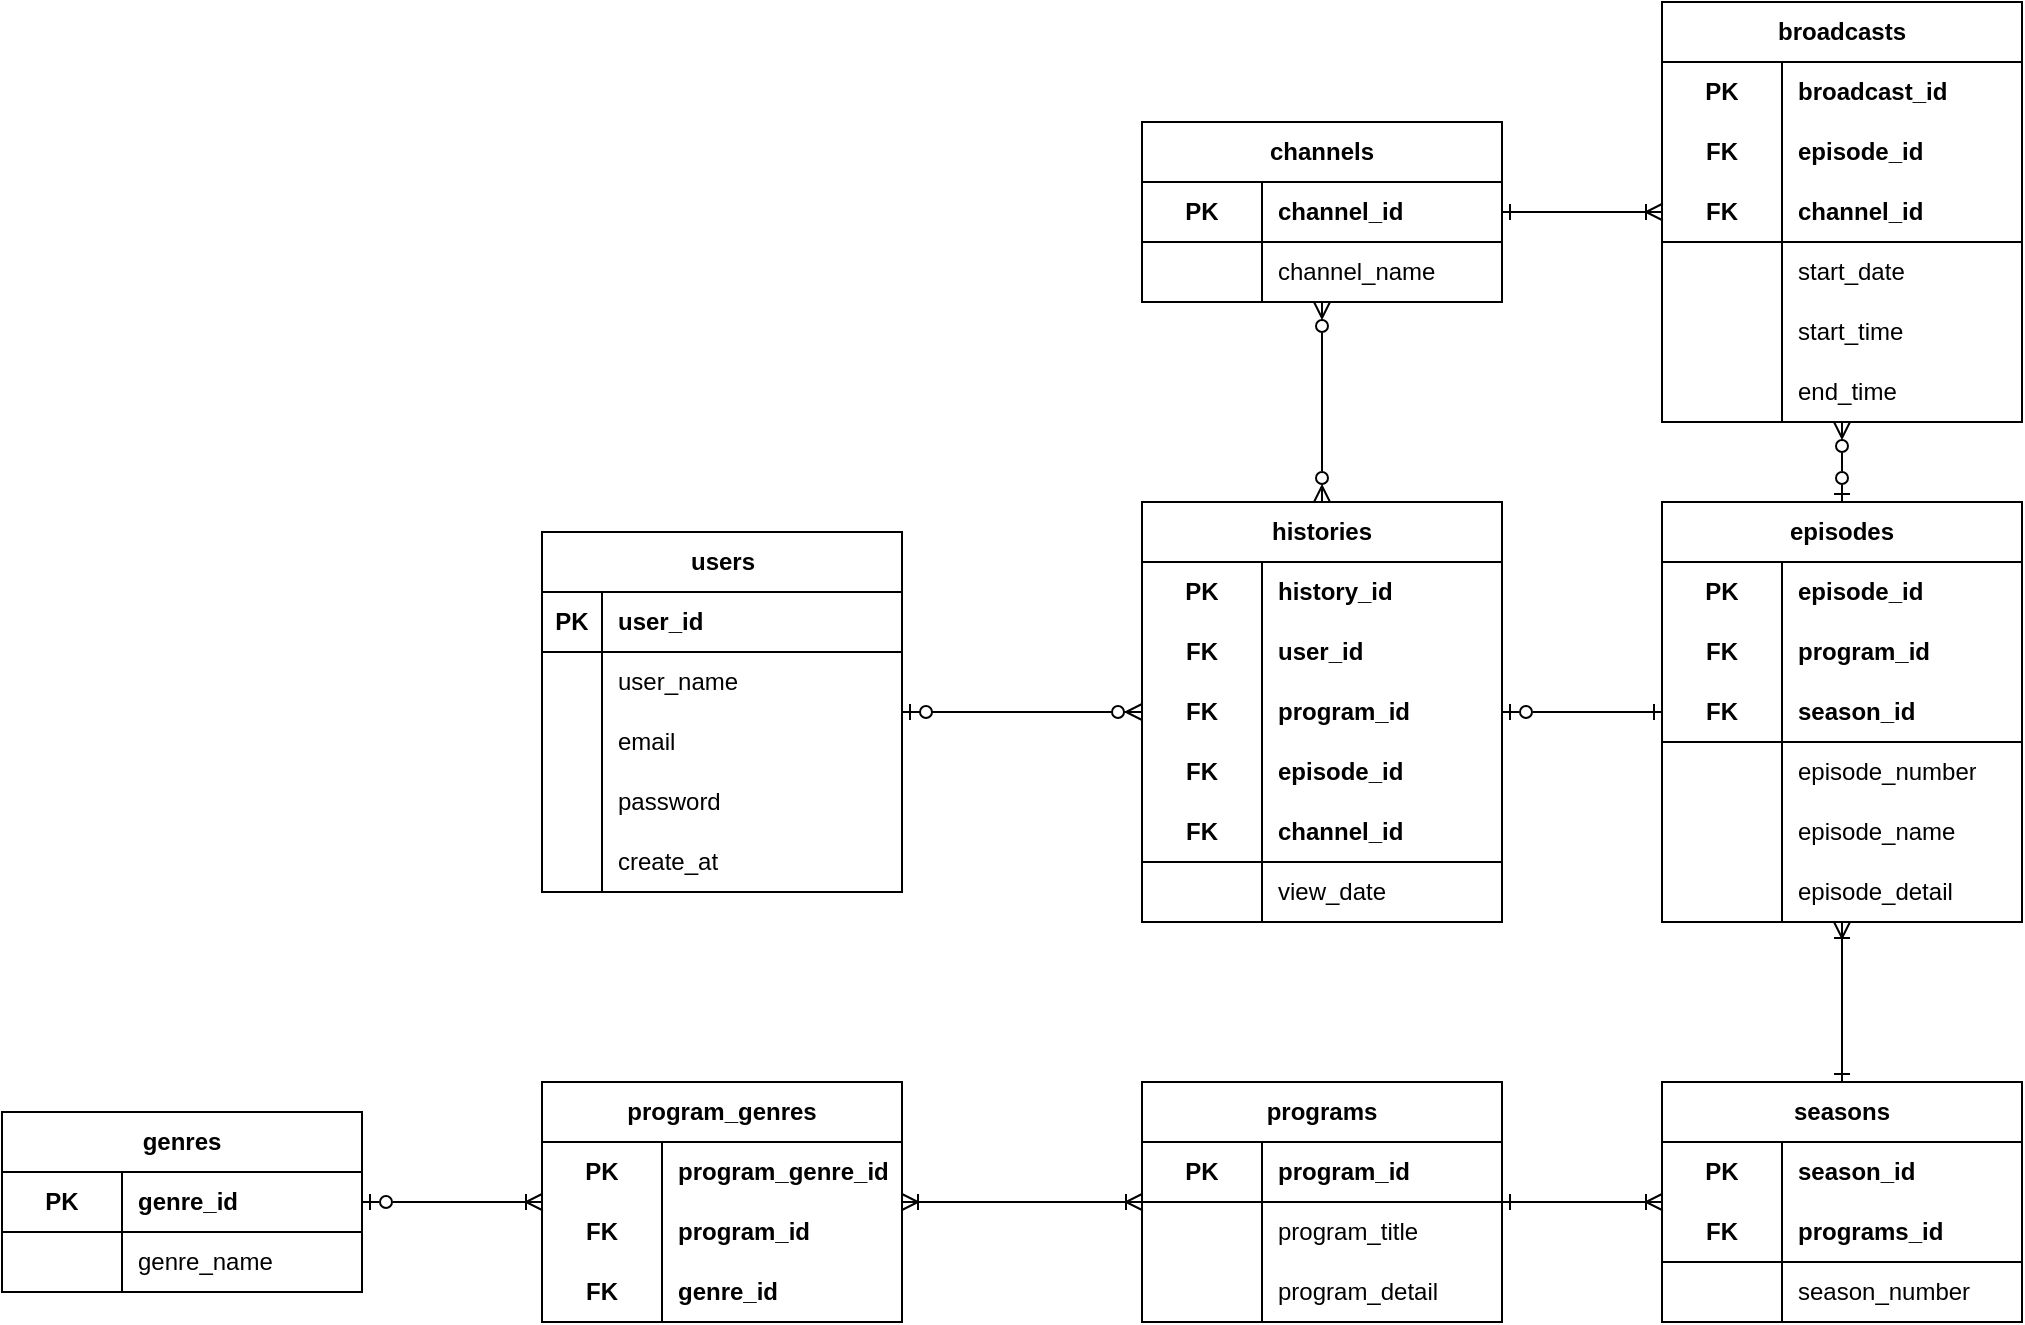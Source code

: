 <mxfile version="21.2.8" type="device">
  <diagram id="R2lEEEUBdFMjLlhIrx00" name="Page-1">
    <mxGraphModel dx="1322" dy="1927" grid="1" gridSize="10" guides="1" tooltips="1" connect="1" arrows="1" fold="1" page="1" pageScale="1" pageWidth="850" pageHeight="1100" math="0" shadow="0" extFonts="Permanent Marker^https://fonts.googleapis.com/css?family=Permanent+Marker">
      <root>
        <mxCell id="0" />
        <mxCell id="1" parent="0" />
        <mxCell id="9T3UMLMtXbVV125Y9F---1" value="users" style="shape=table;startSize=30;container=1;collapsible=1;childLayout=tableLayout;fixedRows=1;rowLines=0;fontStyle=1;align=center;resizeLast=1;html=1;" parent="1" vertex="1">
          <mxGeometry x="120" y="170" width="180" height="180" as="geometry" />
        </mxCell>
        <mxCell id="9T3UMLMtXbVV125Y9F---2" value="" style="shape=tableRow;horizontal=0;startSize=0;swimlaneHead=0;swimlaneBody=0;fillColor=none;collapsible=0;dropTarget=0;points=[[0,0.5],[1,0.5]];portConstraint=eastwest;top=0;left=0;right=0;bottom=1;fontStyle=0" parent="9T3UMLMtXbVV125Y9F---1" vertex="1">
          <mxGeometry y="30" width="180" height="30" as="geometry" />
        </mxCell>
        <mxCell id="9T3UMLMtXbVV125Y9F---3" value="PK" style="shape=partialRectangle;connectable=0;fillColor=none;top=0;left=0;bottom=0;right=0;fontStyle=1;overflow=hidden;whiteSpace=wrap;html=1;" parent="9T3UMLMtXbVV125Y9F---2" vertex="1">
          <mxGeometry width="30" height="30" as="geometry">
            <mxRectangle width="30" height="30" as="alternateBounds" />
          </mxGeometry>
        </mxCell>
        <mxCell id="9T3UMLMtXbVV125Y9F---4" value="user_id" style="shape=partialRectangle;connectable=0;fillColor=none;top=0;left=0;bottom=0;right=0;align=left;spacingLeft=6;fontStyle=1;overflow=hidden;whiteSpace=wrap;html=1;" parent="9T3UMLMtXbVV125Y9F---2" vertex="1">
          <mxGeometry x="30" width="150" height="30" as="geometry">
            <mxRectangle width="150" height="30" as="alternateBounds" />
          </mxGeometry>
        </mxCell>
        <mxCell id="9T3UMLMtXbVV125Y9F---5" value="" style="shape=tableRow;horizontal=0;startSize=0;swimlaneHead=0;swimlaneBody=0;fillColor=none;collapsible=0;dropTarget=0;points=[[0,0.5],[1,0.5]];portConstraint=eastwest;top=0;left=0;right=0;bottom=0;fontStyle=0" parent="9T3UMLMtXbVV125Y9F---1" vertex="1">
          <mxGeometry y="60" width="180" height="30" as="geometry" />
        </mxCell>
        <mxCell id="9T3UMLMtXbVV125Y9F---6" value="" style="shape=partialRectangle;connectable=0;fillColor=none;top=0;left=0;bottom=0;right=0;editable=1;overflow=hidden;whiteSpace=wrap;html=1;fontStyle=0" parent="9T3UMLMtXbVV125Y9F---5" vertex="1">
          <mxGeometry width="30" height="30" as="geometry">
            <mxRectangle width="30" height="30" as="alternateBounds" />
          </mxGeometry>
        </mxCell>
        <mxCell id="9T3UMLMtXbVV125Y9F---7" value="user_name" style="shape=partialRectangle;connectable=0;fillColor=none;top=0;left=0;bottom=0;right=0;align=left;spacingLeft=6;overflow=hidden;whiteSpace=wrap;html=1;fontStyle=0" parent="9T3UMLMtXbVV125Y9F---5" vertex="1">
          <mxGeometry x="30" width="150" height="30" as="geometry">
            <mxRectangle width="150" height="30" as="alternateBounds" />
          </mxGeometry>
        </mxCell>
        <mxCell id="9T3UMLMtXbVV125Y9F---8" value="" style="shape=tableRow;horizontal=0;startSize=0;swimlaneHead=0;swimlaneBody=0;fillColor=none;collapsible=0;dropTarget=0;points=[[0,0.5],[1,0.5]];portConstraint=eastwest;top=0;left=0;right=0;bottom=0;fontStyle=0" parent="9T3UMLMtXbVV125Y9F---1" vertex="1">
          <mxGeometry y="90" width="180" height="30" as="geometry" />
        </mxCell>
        <mxCell id="9T3UMLMtXbVV125Y9F---9" value="" style="shape=partialRectangle;connectable=0;fillColor=none;top=0;left=0;bottom=0;right=0;editable=1;overflow=hidden;whiteSpace=wrap;html=1;fontStyle=0" parent="9T3UMLMtXbVV125Y9F---8" vertex="1">
          <mxGeometry width="30" height="30" as="geometry">
            <mxRectangle width="30" height="30" as="alternateBounds" />
          </mxGeometry>
        </mxCell>
        <mxCell id="9T3UMLMtXbVV125Y9F---10" value="email" style="shape=partialRectangle;connectable=0;fillColor=none;top=0;left=0;bottom=0;right=0;align=left;spacingLeft=6;overflow=hidden;whiteSpace=wrap;html=1;fontStyle=0" parent="9T3UMLMtXbVV125Y9F---8" vertex="1">
          <mxGeometry x="30" width="150" height="30" as="geometry">
            <mxRectangle width="150" height="30" as="alternateBounds" />
          </mxGeometry>
        </mxCell>
        <mxCell id="9T3UMLMtXbVV125Y9F---134" style="shape=tableRow;horizontal=0;startSize=0;swimlaneHead=0;swimlaneBody=0;fillColor=none;collapsible=0;dropTarget=0;points=[[0,0.5],[1,0.5]];portConstraint=eastwest;top=0;left=0;right=0;bottom=0;fontStyle=0" parent="9T3UMLMtXbVV125Y9F---1" vertex="1">
          <mxGeometry y="120" width="180" height="30" as="geometry" />
        </mxCell>
        <mxCell id="9T3UMLMtXbVV125Y9F---135" style="shape=partialRectangle;connectable=0;fillColor=none;top=0;left=0;bottom=0;right=0;editable=1;overflow=hidden;whiteSpace=wrap;html=1;fontStyle=0" parent="9T3UMLMtXbVV125Y9F---134" vertex="1">
          <mxGeometry width="30" height="30" as="geometry">
            <mxRectangle width="30" height="30" as="alternateBounds" />
          </mxGeometry>
        </mxCell>
        <mxCell id="9T3UMLMtXbVV125Y9F---136" value="password" style="shape=partialRectangle;connectable=0;fillColor=none;top=0;left=0;bottom=0;right=0;align=left;spacingLeft=6;overflow=hidden;whiteSpace=wrap;html=1;fontStyle=0" parent="9T3UMLMtXbVV125Y9F---134" vertex="1">
          <mxGeometry x="30" width="150" height="30" as="geometry">
            <mxRectangle width="150" height="30" as="alternateBounds" />
          </mxGeometry>
        </mxCell>
        <mxCell id="9T3UMLMtXbVV125Y9F---11" value="" style="shape=tableRow;horizontal=0;startSize=0;swimlaneHead=0;swimlaneBody=0;fillColor=none;collapsible=0;dropTarget=0;points=[[0,0.5],[1,0.5]];portConstraint=eastwest;top=0;left=0;right=0;bottom=0;fontStyle=0" parent="9T3UMLMtXbVV125Y9F---1" vertex="1">
          <mxGeometry y="150" width="180" height="30" as="geometry" />
        </mxCell>
        <mxCell id="9T3UMLMtXbVV125Y9F---12" value="" style="shape=partialRectangle;connectable=0;fillColor=none;top=0;left=0;bottom=0;right=0;editable=1;overflow=hidden;whiteSpace=wrap;html=1;fontStyle=0" parent="9T3UMLMtXbVV125Y9F---11" vertex="1">
          <mxGeometry width="30" height="30" as="geometry">
            <mxRectangle width="30" height="30" as="alternateBounds" />
          </mxGeometry>
        </mxCell>
        <mxCell id="9T3UMLMtXbVV125Y9F---13" value="create_at" style="shape=partialRectangle;connectable=0;fillColor=none;top=0;left=0;bottom=0;right=0;align=left;spacingLeft=6;overflow=hidden;whiteSpace=wrap;html=1;fontStyle=0" parent="9T3UMLMtXbVV125Y9F---11" vertex="1">
          <mxGeometry x="30" width="150" height="30" as="geometry">
            <mxRectangle width="150" height="30" as="alternateBounds" />
          </mxGeometry>
        </mxCell>
        <mxCell id="9T3UMLMtXbVV125Y9F---27" value="programs" style="shape=table;startSize=30;container=1;collapsible=1;childLayout=tableLayout;fixedRows=1;rowLines=0;fontStyle=1;align=center;resizeLast=1;html=1;whiteSpace=wrap;" parent="1" vertex="1">
          <mxGeometry x="420" y="445" width="180" height="120" as="geometry" />
        </mxCell>
        <mxCell id="9T3UMLMtXbVV125Y9F---146" style="shape=tableRow;horizontal=0;startSize=0;swimlaneHead=0;swimlaneBody=0;fillColor=none;collapsible=0;dropTarget=0;points=[[0,0.5],[1,0.5]];portConstraint=eastwest;top=0;left=0;right=0;bottom=1;html=1;fontStyle=0" parent="9T3UMLMtXbVV125Y9F---27" vertex="1">
          <mxGeometry y="30" width="180" height="30" as="geometry" />
        </mxCell>
        <mxCell id="9T3UMLMtXbVV125Y9F---147" value="PK" style="shape=partialRectangle;connectable=0;fillColor=none;top=0;left=0;bottom=0;right=0;fontStyle=1;overflow=hidden;html=1;whiteSpace=wrap;" parent="9T3UMLMtXbVV125Y9F---146" vertex="1">
          <mxGeometry width="60" height="30" as="geometry">
            <mxRectangle width="60" height="30" as="alternateBounds" />
          </mxGeometry>
        </mxCell>
        <mxCell id="9T3UMLMtXbVV125Y9F---148" value="program_id" style="shape=partialRectangle;connectable=0;fillColor=none;top=0;left=0;bottom=0;right=0;align=left;spacingLeft=6;fontStyle=1;overflow=hidden;html=1;whiteSpace=wrap;strokeColor=inherit;" parent="9T3UMLMtXbVV125Y9F---146" vertex="1">
          <mxGeometry x="60" width="120" height="30" as="geometry">
            <mxRectangle width="120" height="30" as="alternateBounds" />
          </mxGeometry>
        </mxCell>
        <mxCell id="9T3UMLMtXbVV125Y9F---34" value="" style="shape=tableRow;horizontal=0;startSize=0;swimlaneHead=0;swimlaneBody=0;fillColor=none;collapsible=0;dropTarget=0;points=[[0,0.5],[1,0.5]];portConstraint=eastwest;top=0;left=0;right=0;bottom=0;html=1;fontStyle=0" parent="9T3UMLMtXbVV125Y9F---27" vertex="1">
          <mxGeometry y="60" width="180" height="30" as="geometry" />
        </mxCell>
        <mxCell id="9T3UMLMtXbVV125Y9F---35" value="" style="shape=partialRectangle;connectable=0;fillColor=none;top=0;left=0;bottom=0;right=0;editable=1;overflow=hidden;html=1;whiteSpace=wrap;fontStyle=0" parent="9T3UMLMtXbVV125Y9F---34" vertex="1">
          <mxGeometry width="60" height="30" as="geometry">
            <mxRectangle width="60" height="30" as="alternateBounds" />
          </mxGeometry>
        </mxCell>
        <mxCell id="9T3UMLMtXbVV125Y9F---36" value="program_title" style="shape=partialRectangle;connectable=0;fillColor=none;top=0;left=0;bottom=0;right=0;align=left;spacingLeft=6;overflow=hidden;html=1;whiteSpace=wrap;fontStyle=0" parent="9T3UMLMtXbVV125Y9F---34" vertex="1">
          <mxGeometry x="60" width="120" height="30" as="geometry">
            <mxRectangle width="120" height="30" as="alternateBounds" />
          </mxGeometry>
        </mxCell>
        <mxCell id="9T3UMLMtXbVV125Y9F---37" value="" style="shape=tableRow;horizontal=0;startSize=0;swimlaneHead=0;swimlaneBody=0;fillColor=none;collapsible=0;dropTarget=0;points=[[0,0.5],[1,0.5]];portConstraint=eastwest;top=0;left=0;right=0;bottom=0;html=1;fontStyle=0" parent="9T3UMLMtXbVV125Y9F---27" vertex="1">
          <mxGeometry y="90" width="180" height="30" as="geometry" />
        </mxCell>
        <mxCell id="9T3UMLMtXbVV125Y9F---38" value="" style="shape=partialRectangle;connectable=0;fillColor=none;top=0;left=0;bottom=0;right=0;editable=1;overflow=hidden;html=1;whiteSpace=wrap;fontStyle=0" parent="9T3UMLMtXbVV125Y9F---37" vertex="1">
          <mxGeometry width="60" height="30" as="geometry">
            <mxRectangle width="60" height="30" as="alternateBounds" />
          </mxGeometry>
        </mxCell>
        <mxCell id="9T3UMLMtXbVV125Y9F---39" value="program_detail" style="shape=partialRectangle;connectable=0;fillColor=none;top=0;left=0;bottom=0;right=0;align=left;spacingLeft=6;overflow=hidden;html=1;whiteSpace=wrap;fontStyle=0" parent="9T3UMLMtXbVV125Y9F---37" vertex="1">
          <mxGeometry x="60" width="120" height="30" as="geometry">
            <mxRectangle width="120" height="30" as="alternateBounds" />
          </mxGeometry>
        </mxCell>
        <mxCell id="9T3UMLMtXbVV125Y9F---40" value="episodes" style="shape=table;startSize=30;container=1;collapsible=1;childLayout=tableLayout;fixedRows=1;rowLines=0;fontStyle=1;align=center;resizeLast=1;html=1;whiteSpace=wrap;" parent="1" vertex="1">
          <mxGeometry x="680" y="155" width="180" height="210" as="geometry" />
        </mxCell>
        <mxCell id="9T3UMLMtXbVV125Y9F---41" value="" style="shape=tableRow;horizontal=0;startSize=0;swimlaneHead=0;swimlaneBody=0;fillColor=none;collapsible=0;dropTarget=0;points=[[0,0.5],[1,0.5]];portConstraint=eastwest;top=0;left=0;right=0;bottom=0;html=1;fontStyle=0" parent="9T3UMLMtXbVV125Y9F---40" vertex="1">
          <mxGeometry y="30" width="180" height="30" as="geometry" />
        </mxCell>
        <mxCell id="9T3UMLMtXbVV125Y9F---42" value="PK" style="shape=partialRectangle;connectable=0;fillColor=none;top=0;left=0;bottom=0;right=0;fontStyle=1;overflow=hidden;html=1;whiteSpace=wrap;" parent="9T3UMLMtXbVV125Y9F---41" vertex="1">
          <mxGeometry width="60" height="30" as="geometry">
            <mxRectangle width="60" height="30" as="alternateBounds" />
          </mxGeometry>
        </mxCell>
        <mxCell id="9T3UMLMtXbVV125Y9F---43" value="episode_id" style="shape=partialRectangle;connectable=0;fillColor=none;top=0;left=0;bottom=0;right=0;align=left;spacingLeft=6;fontStyle=1;overflow=hidden;html=1;whiteSpace=wrap;" parent="9T3UMLMtXbVV125Y9F---41" vertex="1">
          <mxGeometry x="60" width="120" height="30" as="geometry">
            <mxRectangle width="120" height="30" as="alternateBounds" />
          </mxGeometry>
        </mxCell>
        <mxCell id="9T3UMLMtXbVV125Y9F---158" style="shape=tableRow;horizontal=0;startSize=0;swimlaneHead=0;swimlaneBody=0;fillColor=none;collapsible=0;dropTarget=0;points=[[0,0.5],[1,0.5]];portConstraint=eastwest;top=0;left=0;right=0;bottom=0;html=1;fontStyle=0" parent="9T3UMLMtXbVV125Y9F---40" vertex="1">
          <mxGeometry y="60" width="180" height="30" as="geometry" />
        </mxCell>
        <mxCell id="9T3UMLMtXbVV125Y9F---159" value="FK" style="shape=partialRectangle;connectable=0;fillColor=none;top=0;left=0;bottom=0;right=0;fontStyle=1;overflow=hidden;html=1;whiteSpace=wrap;" parent="9T3UMLMtXbVV125Y9F---158" vertex="1">
          <mxGeometry width="60" height="30" as="geometry">
            <mxRectangle width="60" height="30" as="alternateBounds" />
          </mxGeometry>
        </mxCell>
        <mxCell id="9T3UMLMtXbVV125Y9F---160" value="program_id" style="shape=partialRectangle;connectable=0;fillColor=none;top=0;left=0;bottom=0;right=0;align=left;spacingLeft=6;fontStyle=1;overflow=hidden;html=1;whiteSpace=wrap;" parent="9T3UMLMtXbVV125Y9F---158" vertex="1">
          <mxGeometry x="60" width="120" height="30" as="geometry">
            <mxRectangle width="120" height="30" as="alternateBounds" />
          </mxGeometry>
        </mxCell>
        <mxCell id="9T3UMLMtXbVV125Y9F---44" value="" style="shape=tableRow;horizontal=0;startSize=0;swimlaneHead=0;swimlaneBody=0;fillColor=none;collapsible=0;dropTarget=0;points=[[0,0.5],[1,0.5]];portConstraint=eastwest;top=0;left=0;right=0;bottom=1;html=1;fontStyle=0" parent="9T3UMLMtXbVV125Y9F---40" vertex="1">
          <mxGeometry y="90" width="180" height="30" as="geometry" />
        </mxCell>
        <mxCell id="9T3UMLMtXbVV125Y9F---45" value="FK" style="shape=partialRectangle;connectable=0;fillColor=none;top=0;left=0;bottom=0;right=0;fontStyle=1;overflow=hidden;html=1;whiteSpace=wrap;" parent="9T3UMLMtXbVV125Y9F---44" vertex="1">
          <mxGeometry width="60" height="30" as="geometry">
            <mxRectangle width="60" height="30" as="alternateBounds" />
          </mxGeometry>
        </mxCell>
        <mxCell id="9T3UMLMtXbVV125Y9F---46" value="season_id" style="shape=partialRectangle;connectable=0;fillColor=none;top=0;left=0;bottom=0;right=0;align=left;spacingLeft=6;fontStyle=1;overflow=hidden;html=1;whiteSpace=wrap;" parent="9T3UMLMtXbVV125Y9F---44" vertex="1">
          <mxGeometry x="60" width="120" height="30" as="geometry">
            <mxRectangle width="120" height="30" as="alternateBounds" />
          </mxGeometry>
        </mxCell>
        <mxCell id="bFBNW5icP0CoOcDSwWRi-18" style="shape=tableRow;horizontal=0;startSize=0;swimlaneHead=0;swimlaneBody=0;fillColor=none;collapsible=0;dropTarget=0;points=[[0,0.5],[1,0.5]];portConstraint=eastwest;top=0;left=0;right=0;bottom=0;html=1;fontStyle=0" parent="9T3UMLMtXbVV125Y9F---40" vertex="1">
          <mxGeometry y="120" width="180" height="30" as="geometry" />
        </mxCell>
        <mxCell id="bFBNW5icP0CoOcDSwWRi-19" style="shape=partialRectangle;connectable=0;fillColor=none;top=0;left=0;bottom=0;right=0;editable=1;overflow=hidden;html=1;whiteSpace=wrap;fontStyle=0" parent="bFBNW5icP0CoOcDSwWRi-18" vertex="1">
          <mxGeometry width="60" height="30" as="geometry">
            <mxRectangle width="60" height="30" as="alternateBounds" />
          </mxGeometry>
        </mxCell>
        <mxCell id="bFBNW5icP0CoOcDSwWRi-20" value="episode_number" style="shape=partialRectangle;connectable=0;fillColor=none;top=0;left=0;bottom=0;right=0;align=left;spacingLeft=6;overflow=hidden;html=1;whiteSpace=wrap;fontStyle=0" parent="bFBNW5icP0CoOcDSwWRi-18" vertex="1">
          <mxGeometry x="60" width="120" height="30" as="geometry">
            <mxRectangle width="120" height="30" as="alternateBounds" />
          </mxGeometry>
        </mxCell>
        <mxCell id="9T3UMLMtXbVV125Y9F---47" value="" style="shape=tableRow;horizontal=0;startSize=0;swimlaneHead=0;swimlaneBody=0;fillColor=none;collapsible=0;dropTarget=0;points=[[0,0.5],[1,0.5]];portConstraint=eastwest;top=0;left=0;right=0;bottom=0;html=1;fontStyle=0" parent="9T3UMLMtXbVV125Y9F---40" vertex="1">
          <mxGeometry y="150" width="180" height="30" as="geometry" />
        </mxCell>
        <mxCell id="9T3UMLMtXbVV125Y9F---48" value="" style="shape=partialRectangle;connectable=0;fillColor=none;top=0;left=0;bottom=0;right=0;editable=1;overflow=hidden;html=1;whiteSpace=wrap;fontStyle=0" parent="9T3UMLMtXbVV125Y9F---47" vertex="1">
          <mxGeometry width="60" height="30" as="geometry">
            <mxRectangle width="60" height="30" as="alternateBounds" />
          </mxGeometry>
        </mxCell>
        <mxCell id="9T3UMLMtXbVV125Y9F---49" value="episode_name" style="shape=partialRectangle;connectable=0;fillColor=none;top=0;left=0;bottom=0;right=0;align=left;spacingLeft=6;overflow=hidden;html=1;whiteSpace=wrap;fontStyle=0" parent="9T3UMLMtXbVV125Y9F---47" vertex="1">
          <mxGeometry x="60" width="120" height="30" as="geometry">
            <mxRectangle width="120" height="30" as="alternateBounds" />
          </mxGeometry>
        </mxCell>
        <mxCell id="9T3UMLMtXbVV125Y9F---50" value="" style="shape=tableRow;horizontal=0;startSize=0;swimlaneHead=0;swimlaneBody=0;fillColor=none;collapsible=0;dropTarget=0;points=[[0,0.5],[1,0.5]];portConstraint=eastwest;top=0;left=0;right=0;bottom=0;html=1;fontStyle=0" parent="9T3UMLMtXbVV125Y9F---40" vertex="1">
          <mxGeometry y="180" width="180" height="30" as="geometry" />
        </mxCell>
        <mxCell id="9T3UMLMtXbVV125Y9F---51" value="" style="shape=partialRectangle;connectable=0;fillColor=none;top=0;left=0;bottom=0;right=0;editable=1;overflow=hidden;html=1;whiteSpace=wrap;fontStyle=0" parent="9T3UMLMtXbVV125Y9F---50" vertex="1">
          <mxGeometry width="60" height="30" as="geometry">
            <mxRectangle width="60" height="30" as="alternateBounds" />
          </mxGeometry>
        </mxCell>
        <mxCell id="9T3UMLMtXbVV125Y9F---52" value="episode_detail" style="shape=partialRectangle;connectable=0;fillColor=none;top=0;left=0;bottom=0;right=0;align=left;spacingLeft=6;overflow=hidden;html=1;whiteSpace=wrap;fontStyle=0" parent="9T3UMLMtXbVV125Y9F---50" vertex="1">
          <mxGeometry x="60" width="120" height="30" as="geometry">
            <mxRectangle width="120" height="30" as="alternateBounds" />
          </mxGeometry>
        </mxCell>
        <mxCell id="9T3UMLMtXbVV125Y9F---66" value="channels" style="shape=table;startSize=30;container=1;collapsible=1;childLayout=tableLayout;fixedRows=1;rowLines=0;fontStyle=1;align=center;resizeLast=1;html=1;whiteSpace=wrap;" parent="1" vertex="1">
          <mxGeometry x="420" y="-35" width="180" height="90" as="geometry" />
        </mxCell>
        <mxCell id="9T3UMLMtXbVV125Y9F---70" value="" style="shape=tableRow;horizontal=0;startSize=0;swimlaneHead=0;swimlaneBody=0;fillColor=none;collapsible=0;dropTarget=0;points=[[0,0.5],[1,0.5]];portConstraint=eastwest;top=0;left=0;right=0;bottom=1;html=1;fontStyle=0" parent="9T3UMLMtXbVV125Y9F---66" vertex="1">
          <mxGeometry y="30" width="180" height="30" as="geometry" />
        </mxCell>
        <mxCell id="9T3UMLMtXbVV125Y9F---71" value="PK" style="shape=partialRectangle;connectable=0;fillColor=none;top=0;left=0;bottom=0;right=0;fontStyle=1;overflow=hidden;html=1;whiteSpace=wrap;" parent="9T3UMLMtXbVV125Y9F---70" vertex="1">
          <mxGeometry width="60" height="30" as="geometry">
            <mxRectangle width="60" height="30" as="alternateBounds" />
          </mxGeometry>
        </mxCell>
        <mxCell id="9T3UMLMtXbVV125Y9F---72" value="channel_id" style="shape=partialRectangle;connectable=0;fillColor=none;top=0;left=0;bottom=0;right=0;align=left;spacingLeft=6;fontStyle=1;overflow=hidden;html=1;whiteSpace=wrap;" parent="9T3UMLMtXbVV125Y9F---70" vertex="1">
          <mxGeometry x="60" width="120" height="30" as="geometry">
            <mxRectangle width="120" height="30" as="alternateBounds" />
          </mxGeometry>
        </mxCell>
        <mxCell id="9T3UMLMtXbVV125Y9F---73" value="" style="shape=tableRow;horizontal=0;startSize=0;swimlaneHead=0;swimlaneBody=0;fillColor=none;collapsible=0;dropTarget=0;points=[[0,0.5],[1,0.5]];portConstraint=eastwest;top=0;left=0;right=0;bottom=0;html=1;fontStyle=0" parent="9T3UMLMtXbVV125Y9F---66" vertex="1">
          <mxGeometry y="60" width="180" height="30" as="geometry" />
        </mxCell>
        <mxCell id="9T3UMLMtXbVV125Y9F---74" value="" style="shape=partialRectangle;connectable=0;fillColor=none;top=0;left=0;bottom=0;right=0;editable=1;overflow=hidden;html=1;whiteSpace=wrap;fontStyle=0" parent="9T3UMLMtXbVV125Y9F---73" vertex="1">
          <mxGeometry width="60" height="30" as="geometry">
            <mxRectangle width="60" height="30" as="alternateBounds" />
          </mxGeometry>
        </mxCell>
        <mxCell id="9T3UMLMtXbVV125Y9F---75" value="channel_name" style="shape=partialRectangle;connectable=0;fillColor=none;top=0;left=0;bottom=0;right=0;align=left;spacingLeft=6;overflow=hidden;html=1;whiteSpace=wrap;fontStyle=0" parent="9T3UMLMtXbVV125Y9F---73" vertex="1">
          <mxGeometry x="60" width="120" height="30" as="geometry">
            <mxRectangle width="120" height="30" as="alternateBounds" />
          </mxGeometry>
        </mxCell>
        <mxCell id="9T3UMLMtXbVV125Y9F---79" value="histories" style="shape=table;startSize=30;container=1;collapsible=1;childLayout=tableLayout;fixedRows=1;rowLines=0;fontStyle=1;align=center;resizeLast=1;html=1;whiteSpace=wrap;" parent="1" vertex="1">
          <mxGeometry x="420" y="155" width="180" height="210" as="geometry" />
        </mxCell>
        <mxCell id="9T3UMLMtXbVV125Y9F---80" value="" style="shape=tableRow;horizontal=0;startSize=0;swimlaneHead=0;swimlaneBody=0;fillColor=none;collapsible=0;dropTarget=0;points=[[0,0.5],[1,0.5]];portConstraint=eastwest;top=0;left=0;right=0;bottom=0;html=1;fontStyle=0" parent="9T3UMLMtXbVV125Y9F---79" vertex="1">
          <mxGeometry y="30" width="180" height="30" as="geometry" />
        </mxCell>
        <mxCell id="9T3UMLMtXbVV125Y9F---81" value="PK" style="shape=partialRectangle;connectable=0;fillColor=none;top=0;left=0;bottom=0;right=0;fontStyle=1;overflow=hidden;html=1;whiteSpace=wrap;" parent="9T3UMLMtXbVV125Y9F---80" vertex="1">
          <mxGeometry width="60" height="30" as="geometry">
            <mxRectangle width="60" height="30" as="alternateBounds" />
          </mxGeometry>
        </mxCell>
        <mxCell id="9T3UMLMtXbVV125Y9F---82" value="history_id" style="shape=partialRectangle;connectable=0;fillColor=none;top=0;left=0;bottom=0;right=0;align=left;spacingLeft=6;fontStyle=1;overflow=hidden;html=1;whiteSpace=wrap;" parent="9T3UMLMtXbVV125Y9F---80" vertex="1">
          <mxGeometry x="60" width="120" height="30" as="geometry">
            <mxRectangle width="120" height="30" as="alternateBounds" />
          </mxGeometry>
        </mxCell>
        <mxCell id="9T3UMLMtXbVV125Y9F---167" style="shape=tableRow;horizontal=0;startSize=0;swimlaneHead=0;swimlaneBody=0;fillColor=none;collapsible=0;dropTarget=0;points=[[0,0.5],[1,0.5]];portConstraint=eastwest;top=0;left=0;right=0;bottom=0;html=1;fontStyle=0" parent="9T3UMLMtXbVV125Y9F---79" vertex="1">
          <mxGeometry y="60" width="180" height="30" as="geometry" />
        </mxCell>
        <mxCell id="9T3UMLMtXbVV125Y9F---168" value="FK" style="shape=partialRectangle;connectable=0;fillColor=none;top=0;left=0;bottom=0;right=0;fontStyle=1;overflow=hidden;html=1;whiteSpace=wrap;" parent="9T3UMLMtXbVV125Y9F---167" vertex="1">
          <mxGeometry width="60" height="30" as="geometry">
            <mxRectangle width="60" height="30" as="alternateBounds" />
          </mxGeometry>
        </mxCell>
        <mxCell id="9T3UMLMtXbVV125Y9F---169" value="user_id" style="shape=partialRectangle;connectable=0;fillColor=none;top=0;left=0;bottom=0;right=0;align=left;spacingLeft=6;fontStyle=1;overflow=hidden;html=1;whiteSpace=wrap;" parent="9T3UMLMtXbVV125Y9F---167" vertex="1">
          <mxGeometry x="60" width="120" height="30" as="geometry">
            <mxRectangle width="120" height="30" as="alternateBounds" />
          </mxGeometry>
        </mxCell>
        <mxCell id="9T3UMLMtXbVV125Y9F---164" style="shape=tableRow;horizontal=0;startSize=0;swimlaneHead=0;swimlaneBody=0;fillColor=none;collapsible=0;dropTarget=0;points=[[0,0.5],[1,0.5]];portConstraint=eastwest;top=0;left=0;right=0;bottom=0;html=1;fontStyle=0" parent="9T3UMLMtXbVV125Y9F---79" vertex="1">
          <mxGeometry y="90" width="180" height="30" as="geometry" />
        </mxCell>
        <mxCell id="9T3UMLMtXbVV125Y9F---165" value="FK" style="shape=partialRectangle;connectable=0;fillColor=none;top=0;left=0;bottom=0;right=0;fontStyle=1;overflow=hidden;html=1;whiteSpace=wrap;" parent="9T3UMLMtXbVV125Y9F---164" vertex="1">
          <mxGeometry width="60" height="30" as="geometry">
            <mxRectangle width="60" height="30" as="alternateBounds" />
          </mxGeometry>
        </mxCell>
        <mxCell id="9T3UMLMtXbVV125Y9F---166" value="program_id" style="shape=partialRectangle;connectable=0;fillColor=none;top=0;left=0;bottom=0;right=0;align=left;spacingLeft=6;fontStyle=1;overflow=hidden;html=1;whiteSpace=wrap;" parent="9T3UMLMtXbVV125Y9F---164" vertex="1">
          <mxGeometry x="60" width="120" height="30" as="geometry">
            <mxRectangle width="120" height="30" as="alternateBounds" />
          </mxGeometry>
        </mxCell>
        <mxCell id="bFBNW5icP0CoOcDSwWRi-15" style="shape=tableRow;horizontal=0;startSize=0;swimlaneHead=0;swimlaneBody=0;fillColor=none;collapsible=0;dropTarget=0;points=[[0,0.5],[1,0.5]];portConstraint=eastwest;top=0;left=0;right=0;bottom=0;html=1;fontStyle=0" parent="9T3UMLMtXbVV125Y9F---79" vertex="1">
          <mxGeometry y="120" width="180" height="30" as="geometry" />
        </mxCell>
        <mxCell id="bFBNW5icP0CoOcDSwWRi-16" value="FK" style="shape=partialRectangle;connectable=0;fillColor=none;top=0;left=0;bottom=0;right=0;fontStyle=1;overflow=hidden;html=1;whiteSpace=wrap;" parent="bFBNW5icP0CoOcDSwWRi-15" vertex="1">
          <mxGeometry width="60" height="30" as="geometry">
            <mxRectangle width="60" height="30" as="alternateBounds" />
          </mxGeometry>
        </mxCell>
        <mxCell id="bFBNW5icP0CoOcDSwWRi-17" value="episode_id" style="shape=partialRectangle;connectable=0;fillColor=none;top=0;left=0;bottom=0;right=0;align=left;spacingLeft=6;fontStyle=1;overflow=hidden;html=1;whiteSpace=wrap;" parent="bFBNW5icP0CoOcDSwWRi-15" vertex="1">
          <mxGeometry x="60" width="120" height="30" as="geometry">
            <mxRectangle width="120" height="30" as="alternateBounds" />
          </mxGeometry>
        </mxCell>
        <mxCell id="9T3UMLMtXbVV125Y9F---83" value="" style="shape=tableRow;horizontal=0;startSize=0;swimlaneHead=0;swimlaneBody=0;fillColor=none;collapsible=0;dropTarget=0;points=[[0,0.5],[1,0.5]];portConstraint=eastwest;top=0;left=0;right=0;bottom=1;html=1;fontStyle=0" parent="9T3UMLMtXbVV125Y9F---79" vertex="1">
          <mxGeometry y="150" width="180" height="30" as="geometry" />
        </mxCell>
        <mxCell id="9T3UMLMtXbVV125Y9F---84" value="FK" style="shape=partialRectangle;connectable=0;fillColor=none;top=0;left=0;bottom=0;right=0;fontStyle=1;overflow=hidden;html=1;whiteSpace=wrap;" parent="9T3UMLMtXbVV125Y9F---83" vertex="1">
          <mxGeometry width="60" height="30" as="geometry">
            <mxRectangle width="60" height="30" as="alternateBounds" />
          </mxGeometry>
        </mxCell>
        <mxCell id="9T3UMLMtXbVV125Y9F---85" value="channel_id" style="shape=partialRectangle;connectable=0;fillColor=none;top=0;left=0;bottom=0;right=0;align=left;spacingLeft=6;fontStyle=1;overflow=hidden;html=1;whiteSpace=wrap;" parent="9T3UMLMtXbVV125Y9F---83" vertex="1">
          <mxGeometry x="60" width="120" height="30" as="geometry">
            <mxRectangle width="120" height="30" as="alternateBounds" />
          </mxGeometry>
        </mxCell>
        <mxCell id="9T3UMLMtXbVV125Y9F---86" value="" style="shape=tableRow;horizontal=0;startSize=0;swimlaneHead=0;swimlaneBody=0;fillColor=none;collapsible=0;dropTarget=0;points=[[0,0.5],[1,0.5]];portConstraint=eastwest;top=0;left=0;right=0;bottom=0;html=1;fontStyle=0" parent="9T3UMLMtXbVV125Y9F---79" vertex="1">
          <mxGeometry y="180" width="180" height="30" as="geometry" />
        </mxCell>
        <mxCell id="9T3UMLMtXbVV125Y9F---87" value="" style="shape=partialRectangle;connectable=0;fillColor=none;top=0;left=0;bottom=0;right=0;editable=1;overflow=hidden;html=1;whiteSpace=wrap;fontStyle=0" parent="9T3UMLMtXbVV125Y9F---86" vertex="1">
          <mxGeometry width="60" height="30" as="geometry">
            <mxRectangle width="60" height="30" as="alternateBounds" />
          </mxGeometry>
        </mxCell>
        <mxCell id="9T3UMLMtXbVV125Y9F---88" value="view_date" style="shape=partialRectangle;connectable=0;fillColor=none;top=0;left=0;bottom=0;right=0;align=left;spacingLeft=6;overflow=hidden;html=1;whiteSpace=wrap;fontStyle=0" parent="9T3UMLMtXbVV125Y9F---86" vertex="1">
          <mxGeometry x="60" width="120" height="30" as="geometry">
            <mxRectangle width="120" height="30" as="alternateBounds" />
          </mxGeometry>
        </mxCell>
        <mxCell id="9T3UMLMtXbVV125Y9F---105" value="broadcasts" style="shape=table;startSize=30;container=1;collapsible=1;childLayout=tableLayout;fixedRows=1;rowLines=0;fontStyle=1;align=center;resizeLast=1;html=1;whiteSpace=wrap;" parent="1" vertex="1">
          <mxGeometry x="680" y="-95" width="180" height="210" as="geometry" />
        </mxCell>
        <mxCell id="9T3UMLMtXbVV125Y9F---106" value="" style="shape=tableRow;horizontal=0;startSize=0;swimlaneHead=0;swimlaneBody=0;fillColor=none;collapsible=0;dropTarget=0;points=[[0,0.5],[1,0.5]];portConstraint=eastwest;top=0;left=0;right=0;bottom=0;html=1;fontStyle=0" parent="9T3UMLMtXbVV125Y9F---105" vertex="1">
          <mxGeometry y="30" width="180" height="30" as="geometry" />
        </mxCell>
        <mxCell id="9T3UMLMtXbVV125Y9F---107" value="PK" style="shape=partialRectangle;connectable=0;fillColor=none;top=0;left=0;bottom=0;right=0;fontStyle=1;overflow=hidden;html=1;whiteSpace=wrap;" parent="9T3UMLMtXbVV125Y9F---106" vertex="1">
          <mxGeometry width="60" height="30" as="geometry">
            <mxRectangle width="60" height="30" as="alternateBounds" />
          </mxGeometry>
        </mxCell>
        <mxCell id="9T3UMLMtXbVV125Y9F---108" value="broadcast_id" style="shape=partialRectangle;connectable=0;fillColor=none;top=0;left=0;bottom=0;right=0;align=left;spacingLeft=6;fontStyle=1;overflow=hidden;html=1;whiteSpace=wrap;" parent="9T3UMLMtXbVV125Y9F---106" vertex="1">
          <mxGeometry x="60" width="120" height="30" as="geometry">
            <mxRectangle width="120" height="30" as="alternateBounds" />
          </mxGeometry>
        </mxCell>
        <mxCell id="9T3UMLMtXbVV125Y9F---170" style="shape=tableRow;horizontal=0;startSize=0;swimlaneHead=0;swimlaneBody=0;fillColor=none;collapsible=0;dropTarget=0;points=[[0,0.5],[1,0.5]];portConstraint=eastwest;top=0;left=0;right=0;bottom=0;html=1;fontStyle=0" parent="9T3UMLMtXbVV125Y9F---105" vertex="1">
          <mxGeometry y="60" width="180" height="30" as="geometry" />
        </mxCell>
        <mxCell id="9T3UMLMtXbVV125Y9F---171" value="FK" style="shape=partialRectangle;connectable=0;fillColor=none;top=0;left=0;bottom=0;right=0;fontStyle=1;overflow=hidden;html=1;whiteSpace=wrap;" parent="9T3UMLMtXbVV125Y9F---170" vertex="1">
          <mxGeometry width="60" height="30" as="geometry">
            <mxRectangle width="60" height="30" as="alternateBounds" />
          </mxGeometry>
        </mxCell>
        <mxCell id="9T3UMLMtXbVV125Y9F---172" value="episode_id" style="shape=partialRectangle;connectable=0;fillColor=none;top=0;left=0;bottom=0;right=0;align=left;spacingLeft=6;fontStyle=1;overflow=hidden;html=1;whiteSpace=wrap;" parent="9T3UMLMtXbVV125Y9F---170" vertex="1">
          <mxGeometry x="60" width="120" height="30" as="geometry">
            <mxRectangle width="120" height="30" as="alternateBounds" />
          </mxGeometry>
        </mxCell>
        <mxCell id="9T3UMLMtXbVV125Y9F---109" value="" style="shape=tableRow;horizontal=0;startSize=0;swimlaneHead=0;swimlaneBody=0;fillColor=none;collapsible=0;dropTarget=0;points=[[0,0.5],[1,0.5]];portConstraint=eastwest;top=0;left=0;right=0;bottom=1;html=1;fontStyle=0" parent="9T3UMLMtXbVV125Y9F---105" vertex="1">
          <mxGeometry y="90" width="180" height="30" as="geometry" />
        </mxCell>
        <mxCell id="9T3UMLMtXbVV125Y9F---110" value="FK" style="shape=partialRectangle;connectable=0;fillColor=none;top=0;left=0;bottom=0;right=0;fontStyle=1;overflow=hidden;html=1;whiteSpace=wrap;" parent="9T3UMLMtXbVV125Y9F---109" vertex="1">
          <mxGeometry width="60" height="30" as="geometry">
            <mxRectangle width="60" height="30" as="alternateBounds" />
          </mxGeometry>
        </mxCell>
        <mxCell id="9T3UMLMtXbVV125Y9F---111" value="channel_id" style="shape=partialRectangle;connectable=0;fillColor=none;top=0;left=0;bottom=0;right=0;align=left;spacingLeft=6;fontStyle=1;overflow=hidden;html=1;whiteSpace=wrap;" parent="9T3UMLMtXbVV125Y9F---109" vertex="1">
          <mxGeometry x="60" width="120" height="30" as="geometry">
            <mxRectangle width="120" height="30" as="alternateBounds" />
          </mxGeometry>
        </mxCell>
        <mxCell id="yoBW5uH_kvzqNsBherSC-1" style="shape=tableRow;horizontal=0;startSize=0;swimlaneHead=0;swimlaneBody=0;fillColor=none;collapsible=0;dropTarget=0;points=[[0,0.5],[1,0.5]];portConstraint=eastwest;top=0;left=0;right=0;bottom=0;html=1;fontStyle=0" vertex="1" parent="9T3UMLMtXbVV125Y9F---105">
          <mxGeometry y="120" width="180" height="30" as="geometry" />
        </mxCell>
        <mxCell id="yoBW5uH_kvzqNsBherSC-2" style="shape=partialRectangle;connectable=0;fillColor=none;top=0;left=0;bottom=0;right=0;editable=1;overflow=hidden;html=1;whiteSpace=wrap;fontStyle=0" vertex="1" parent="yoBW5uH_kvzqNsBherSC-1">
          <mxGeometry width="60" height="30" as="geometry">
            <mxRectangle width="60" height="30" as="alternateBounds" />
          </mxGeometry>
        </mxCell>
        <mxCell id="yoBW5uH_kvzqNsBherSC-3" value="start_date" style="shape=partialRectangle;connectable=0;fillColor=none;top=0;left=0;bottom=0;right=0;align=left;spacingLeft=6;overflow=hidden;html=1;whiteSpace=wrap;fontStyle=0" vertex="1" parent="yoBW5uH_kvzqNsBherSC-1">
          <mxGeometry x="60" width="120" height="30" as="geometry">
            <mxRectangle width="120" height="30" as="alternateBounds" />
          </mxGeometry>
        </mxCell>
        <mxCell id="9T3UMLMtXbVV125Y9F---112" value="" style="shape=tableRow;horizontal=0;startSize=0;swimlaneHead=0;swimlaneBody=0;fillColor=none;collapsible=0;dropTarget=0;points=[[0,0.5],[1,0.5]];portConstraint=eastwest;top=0;left=0;right=0;bottom=0;html=1;fontStyle=0" parent="9T3UMLMtXbVV125Y9F---105" vertex="1">
          <mxGeometry y="150" width="180" height="30" as="geometry" />
        </mxCell>
        <mxCell id="9T3UMLMtXbVV125Y9F---113" value="" style="shape=partialRectangle;connectable=0;fillColor=none;top=0;left=0;bottom=0;right=0;editable=1;overflow=hidden;html=1;whiteSpace=wrap;fontStyle=0" parent="9T3UMLMtXbVV125Y9F---112" vertex="1">
          <mxGeometry width="60" height="30" as="geometry">
            <mxRectangle width="60" height="30" as="alternateBounds" />
          </mxGeometry>
        </mxCell>
        <mxCell id="9T3UMLMtXbVV125Y9F---114" value="start_time" style="shape=partialRectangle;connectable=0;fillColor=none;top=0;left=0;bottom=0;right=0;align=left;spacingLeft=6;overflow=hidden;html=1;whiteSpace=wrap;fontStyle=0" parent="9T3UMLMtXbVV125Y9F---112" vertex="1">
          <mxGeometry x="60" width="120" height="30" as="geometry">
            <mxRectangle width="120" height="30" as="alternateBounds" />
          </mxGeometry>
        </mxCell>
        <mxCell id="9T3UMLMtXbVV125Y9F---115" value="" style="shape=tableRow;horizontal=0;startSize=0;swimlaneHead=0;swimlaneBody=0;fillColor=none;collapsible=0;dropTarget=0;points=[[0,0.5],[1,0.5]];portConstraint=eastwest;top=0;left=0;right=0;bottom=0;html=1;fontStyle=0" parent="9T3UMLMtXbVV125Y9F---105" vertex="1">
          <mxGeometry y="180" width="180" height="30" as="geometry" />
        </mxCell>
        <mxCell id="9T3UMLMtXbVV125Y9F---116" value="" style="shape=partialRectangle;connectable=0;fillColor=none;top=0;left=0;bottom=0;right=0;editable=1;overflow=hidden;html=1;whiteSpace=wrap;fontStyle=0" parent="9T3UMLMtXbVV125Y9F---115" vertex="1">
          <mxGeometry width="60" height="30" as="geometry">
            <mxRectangle width="60" height="30" as="alternateBounds" />
          </mxGeometry>
        </mxCell>
        <mxCell id="9T3UMLMtXbVV125Y9F---117" value="end_time" style="shape=partialRectangle;connectable=0;fillColor=none;top=0;left=0;bottom=0;right=0;align=left;spacingLeft=6;overflow=hidden;html=1;whiteSpace=wrap;fontStyle=0" parent="9T3UMLMtXbVV125Y9F---115" vertex="1">
          <mxGeometry x="60" width="120" height="30" as="geometry">
            <mxRectangle width="120" height="30" as="alternateBounds" />
          </mxGeometry>
        </mxCell>
        <mxCell id="9T3UMLMtXbVV125Y9F---174" value="" style="edgeStyle=entityRelationEdgeStyle;fontSize=12;html=1;endArrow=ERzeroToMany;startArrow=ERzeroToOne;rounded=0;" parent="1" source="9T3UMLMtXbVV125Y9F---1" target="9T3UMLMtXbVV125Y9F---79" edge="1">
          <mxGeometry width="100" height="100" relative="1" as="geometry">
            <mxPoint x="210" y="380" as="sourcePoint" />
            <mxPoint x="100" y="400" as="targetPoint" />
          </mxGeometry>
        </mxCell>
        <mxCell id="9T3UMLMtXbVV125Y9F---178" value="genres" style="shape=table;startSize=30;container=1;collapsible=1;childLayout=tableLayout;fixedRows=1;rowLines=0;fontStyle=1;align=center;resizeLast=1;html=1;whiteSpace=wrap;" parent="1" vertex="1">
          <mxGeometry x="-150" y="460" width="180" height="90" as="geometry" />
        </mxCell>
        <mxCell id="9T3UMLMtXbVV125Y9F---182" style="shape=tableRow;horizontal=0;startSize=0;swimlaneHead=0;swimlaneBody=0;fillColor=none;collapsible=0;dropTarget=0;points=[[0,0.5],[1,0.5]];portConstraint=eastwest;top=0;left=0;right=0;bottom=1;html=1;fontStyle=0" parent="9T3UMLMtXbVV125Y9F---178" vertex="1">
          <mxGeometry y="30" width="180" height="30" as="geometry" />
        </mxCell>
        <mxCell id="9T3UMLMtXbVV125Y9F---183" value="PK" style="shape=partialRectangle;connectable=0;fillColor=none;top=0;left=0;bottom=0;right=0;fontStyle=1;overflow=hidden;html=1;whiteSpace=wrap;" parent="9T3UMLMtXbVV125Y9F---182" vertex="1">
          <mxGeometry width="60" height="30" as="geometry">
            <mxRectangle width="60" height="30" as="alternateBounds" />
          </mxGeometry>
        </mxCell>
        <mxCell id="9T3UMLMtXbVV125Y9F---184" value="genre_id" style="shape=partialRectangle;connectable=0;fillColor=none;top=0;left=0;bottom=0;right=0;align=left;spacingLeft=6;fontStyle=1;overflow=hidden;html=1;whiteSpace=wrap;strokeColor=inherit;" parent="9T3UMLMtXbVV125Y9F---182" vertex="1">
          <mxGeometry x="60" width="120" height="30" as="geometry">
            <mxRectangle width="120" height="30" as="alternateBounds" />
          </mxGeometry>
        </mxCell>
        <mxCell id="9T3UMLMtXbVV125Y9F---188" value="" style="shape=tableRow;horizontal=0;startSize=0;swimlaneHead=0;swimlaneBody=0;fillColor=none;collapsible=0;dropTarget=0;points=[[0,0.5],[1,0.5]];portConstraint=eastwest;top=0;left=0;right=0;bottom=0;html=1;fontStyle=0" parent="9T3UMLMtXbVV125Y9F---178" vertex="1">
          <mxGeometry y="60" width="180" height="30" as="geometry" />
        </mxCell>
        <mxCell id="9T3UMLMtXbVV125Y9F---189" value="" style="shape=partialRectangle;connectable=0;fillColor=none;top=0;left=0;bottom=0;right=0;editable=1;overflow=hidden;html=1;whiteSpace=wrap;fontStyle=0" parent="9T3UMLMtXbVV125Y9F---188" vertex="1">
          <mxGeometry width="60" height="30" as="geometry">
            <mxRectangle width="60" height="30" as="alternateBounds" />
          </mxGeometry>
        </mxCell>
        <mxCell id="9T3UMLMtXbVV125Y9F---190" value="genre_name" style="shape=partialRectangle;connectable=0;fillColor=none;top=0;left=0;bottom=0;right=0;align=left;spacingLeft=6;overflow=hidden;html=1;whiteSpace=wrap;fontStyle=0" parent="9T3UMLMtXbVV125Y9F---188" vertex="1">
          <mxGeometry x="60" width="120" height="30" as="geometry">
            <mxRectangle width="120" height="30" as="alternateBounds" />
          </mxGeometry>
        </mxCell>
        <mxCell id="9T3UMLMtXbVV125Y9F---191" value="seasons" style="shape=table;startSize=30;container=1;collapsible=1;childLayout=tableLayout;fixedRows=1;rowLines=0;fontStyle=1;align=center;resizeLast=1;html=1;whiteSpace=wrap;" parent="1" vertex="1">
          <mxGeometry x="680" y="445" width="180" height="120" as="geometry" />
        </mxCell>
        <mxCell id="9T3UMLMtXbVV125Y9F---192" value="" style="shape=tableRow;horizontal=0;startSize=0;swimlaneHead=0;swimlaneBody=0;fillColor=none;collapsible=0;dropTarget=0;points=[[0,0.5],[1,0.5]];portConstraint=eastwest;top=0;left=0;right=0;bottom=0;html=1;fontStyle=0" parent="9T3UMLMtXbVV125Y9F---191" vertex="1">
          <mxGeometry y="30" width="180" height="30" as="geometry" />
        </mxCell>
        <mxCell id="9T3UMLMtXbVV125Y9F---193" value="PK" style="shape=partialRectangle;connectable=0;fillColor=none;top=0;left=0;bottom=0;right=0;fontStyle=1;overflow=hidden;html=1;whiteSpace=wrap;" parent="9T3UMLMtXbVV125Y9F---192" vertex="1">
          <mxGeometry width="60" height="30" as="geometry">
            <mxRectangle width="60" height="30" as="alternateBounds" />
          </mxGeometry>
        </mxCell>
        <mxCell id="9T3UMLMtXbVV125Y9F---194" value="season_id" style="shape=partialRectangle;connectable=0;fillColor=none;top=0;left=0;bottom=0;right=0;align=left;spacingLeft=6;fontStyle=1;overflow=hidden;html=1;whiteSpace=wrap;" parent="9T3UMLMtXbVV125Y9F---192" vertex="1">
          <mxGeometry x="60" width="120" height="30" as="geometry">
            <mxRectangle width="120" height="30" as="alternateBounds" />
          </mxGeometry>
        </mxCell>
        <mxCell id="9T3UMLMtXbVV125Y9F---195" style="shape=tableRow;horizontal=0;startSize=0;swimlaneHead=0;swimlaneBody=0;fillColor=none;collapsible=0;dropTarget=0;points=[[0,0.5],[1,0.5]];portConstraint=eastwest;top=0;left=0;right=0;bottom=1;html=1;fontStyle=0" parent="9T3UMLMtXbVV125Y9F---191" vertex="1">
          <mxGeometry y="60" width="180" height="30" as="geometry" />
        </mxCell>
        <mxCell id="9T3UMLMtXbVV125Y9F---196" value="FK" style="shape=partialRectangle;connectable=0;fillColor=none;top=0;left=0;bottom=0;right=0;fontStyle=1;overflow=hidden;html=1;whiteSpace=wrap;" parent="9T3UMLMtXbVV125Y9F---195" vertex="1">
          <mxGeometry width="60" height="30" as="geometry">
            <mxRectangle width="60" height="30" as="alternateBounds" />
          </mxGeometry>
        </mxCell>
        <mxCell id="9T3UMLMtXbVV125Y9F---197" value="programs_id" style="shape=partialRectangle;connectable=0;fillColor=none;top=0;left=0;bottom=0;right=0;align=left;spacingLeft=6;fontStyle=1;overflow=hidden;html=1;whiteSpace=wrap;strokeColor=inherit;" parent="9T3UMLMtXbVV125Y9F---195" vertex="1">
          <mxGeometry x="60" width="120" height="30" as="geometry">
            <mxRectangle width="120" height="30" as="alternateBounds" />
          </mxGeometry>
        </mxCell>
        <mxCell id="9T3UMLMtXbVV125Y9F---198" value="" style="shape=tableRow;horizontal=0;startSize=0;swimlaneHead=0;swimlaneBody=0;fillColor=none;collapsible=0;dropTarget=0;points=[[0,0.5],[1,0.5]];portConstraint=eastwest;top=0;left=0;right=0;bottom=0;html=1;fontStyle=0" parent="9T3UMLMtXbVV125Y9F---191" vertex="1">
          <mxGeometry y="90" width="180" height="30" as="geometry" />
        </mxCell>
        <mxCell id="9T3UMLMtXbVV125Y9F---199" value="" style="shape=partialRectangle;connectable=0;fillColor=none;top=0;left=0;bottom=0;right=0;editable=1;overflow=hidden;html=1;whiteSpace=wrap;fontStyle=0" parent="9T3UMLMtXbVV125Y9F---198" vertex="1">
          <mxGeometry width="60" height="30" as="geometry">
            <mxRectangle width="60" height="30" as="alternateBounds" />
          </mxGeometry>
        </mxCell>
        <mxCell id="9T3UMLMtXbVV125Y9F---200" value="season_number" style="shape=partialRectangle;connectable=0;fillColor=none;top=0;left=0;bottom=0;right=0;align=left;spacingLeft=6;overflow=hidden;html=1;whiteSpace=wrap;fontStyle=0" parent="9T3UMLMtXbVV125Y9F---198" vertex="1">
          <mxGeometry x="60" width="120" height="30" as="geometry">
            <mxRectangle width="120" height="30" as="alternateBounds" />
          </mxGeometry>
        </mxCell>
        <mxCell id="9T3UMLMtXbVV125Y9F---204" value="" style="fontSize=12;html=1;endArrow=ERone;endFill=1;rounded=0;startArrow=ERoneToMany;startFill=0;movable=1;resizable=1;rotatable=1;deletable=1;editable=1;locked=0;connectable=1;" parent="1" source="9T3UMLMtXbVV125Y9F---191" target="9T3UMLMtXbVV125Y9F---27" edge="1">
          <mxGeometry width="100" height="100" relative="1" as="geometry">
            <mxPoint x="850" y="810" as="sourcePoint" />
            <mxPoint x="820" y="630" as="targetPoint" />
          </mxGeometry>
        </mxCell>
        <mxCell id="9T3UMLMtXbVV125Y9F---205" value="" style="fontSize=12;html=1;endArrow=ERone;endFill=1;rounded=0;startArrow=ERoneToMany;startFill=0;" parent="1" source="9T3UMLMtXbVV125Y9F---40" target="9T3UMLMtXbVV125Y9F---191" edge="1">
          <mxGeometry width="100" height="100" relative="1" as="geometry">
            <mxPoint x="508" y="850" as="sourcePoint" />
            <mxPoint x="690" y="730" as="targetPoint" />
          </mxGeometry>
        </mxCell>
        <mxCell id="9T3UMLMtXbVV125Y9F---206" value="" style="fontSize=12;html=1;endArrow=ERzeroToOne;endFill=0;rounded=0;startArrow=ERoneToMany;startFill=0;movable=1;resizable=1;rotatable=1;deletable=1;editable=1;locked=0;connectable=1;" parent="1" source="bFBNW5icP0CoOcDSwWRi-1" target="9T3UMLMtXbVV125Y9F---178" edge="1">
          <mxGeometry width="100" height="100" relative="1" as="geometry">
            <mxPoint x="230" y="505" as="sourcePoint" />
            <mxPoint x="520" y="590" as="targetPoint" />
          </mxGeometry>
        </mxCell>
        <mxCell id="9T3UMLMtXbVV125Y9F---207" value="" style="fontSize=12;html=1;endArrow=ERone;endFill=1;rounded=0;startArrow=ERzeroToOne;startFill=0;movable=1;resizable=1;rotatable=1;deletable=1;editable=1;locked=0;connectable=1;" parent="1" source="9T3UMLMtXbVV125Y9F---79" target="9T3UMLMtXbVV125Y9F---40" edge="1">
          <mxGeometry width="100" height="100" relative="1" as="geometry">
            <mxPoint x="640" y="330" as="sourcePoint" />
            <mxPoint x="610" y="360" as="targetPoint" />
          </mxGeometry>
        </mxCell>
        <mxCell id="9T3UMLMtXbVV125Y9F---208" value="" style="fontSize=12;html=1;endArrow=ERzeroToMany;endFill=0;rounded=0;startArrow=ERzeroToOne;startFill=0;" parent="1" source="9T3UMLMtXbVV125Y9F---40" target="9T3UMLMtXbVV125Y9F---105" edge="1">
          <mxGeometry width="100" height="100" relative="1" as="geometry">
            <mxPoint x="1030" y="90" as="sourcePoint" />
            <mxPoint x="1030" y="185" as="targetPoint" />
          </mxGeometry>
        </mxCell>
        <mxCell id="9T3UMLMtXbVV125Y9F---209" value="" style="fontSize=12;html=1;endArrow=ERoneToMany;endFill=0;rounded=0;startArrow=ERone;startFill=0;" parent="1" source="9T3UMLMtXbVV125Y9F---66" target="9T3UMLMtXbVV125Y9F---105" edge="1">
          <mxGeometry width="100" height="100" relative="1" as="geometry">
            <mxPoint x="870" y="60" as="sourcePoint" />
            <mxPoint x="1010" y="60" as="targetPoint" />
          </mxGeometry>
        </mxCell>
        <mxCell id="9T3UMLMtXbVV125Y9F---210" value="" style="fontSize=12;html=1;endArrow=ERzeroToMany;endFill=0;rounded=0;startArrow=ERzeroToMany;startFill=0;" parent="1" source="9T3UMLMtXbVV125Y9F---66" target="9T3UMLMtXbVV125Y9F---79" edge="1">
          <mxGeometry width="100" height="100" relative="1" as="geometry">
            <mxPoint x="570" y="120" as="sourcePoint" />
            <mxPoint x="650" y="120" as="targetPoint" />
          </mxGeometry>
        </mxCell>
        <mxCell id="bFBNW5icP0CoOcDSwWRi-1" value="program_genres" style="shape=table;startSize=30;container=1;collapsible=1;childLayout=tableLayout;fixedRows=1;rowLines=0;fontStyle=1;align=center;resizeLast=1;html=1;whiteSpace=wrap;" parent="1" vertex="1">
          <mxGeometry x="120" y="445" width="180" height="120" as="geometry" />
        </mxCell>
        <mxCell id="bFBNW5icP0CoOcDSwWRi-2" value="" style="shape=tableRow;horizontal=0;startSize=0;swimlaneHead=0;swimlaneBody=0;fillColor=none;collapsible=0;dropTarget=0;points=[[0,0.5],[1,0.5]];portConstraint=eastwest;top=0;left=0;right=0;bottom=0;html=1;fontStyle=0" parent="bFBNW5icP0CoOcDSwWRi-1" vertex="1">
          <mxGeometry y="30" width="180" height="30" as="geometry" />
        </mxCell>
        <mxCell id="bFBNW5icP0CoOcDSwWRi-3" value="PK" style="shape=partialRectangle;connectable=0;fillColor=none;top=0;left=0;bottom=0;right=0;fontStyle=1;overflow=hidden;html=1;whiteSpace=wrap;" parent="bFBNW5icP0CoOcDSwWRi-2" vertex="1">
          <mxGeometry width="60" height="30" as="geometry">
            <mxRectangle width="60" height="30" as="alternateBounds" />
          </mxGeometry>
        </mxCell>
        <mxCell id="bFBNW5icP0CoOcDSwWRi-4" value="program_genre_id" style="shape=partialRectangle;connectable=0;fillColor=none;top=0;left=0;bottom=0;right=0;align=left;spacingLeft=6;fontStyle=1;overflow=hidden;html=1;whiteSpace=wrap;" parent="bFBNW5icP0CoOcDSwWRi-2" vertex="1">
          <mxGeometry x="60" width="120" height="30" as="geometry">
            <mxRectangle width="120" height="30" as="alternateBounds" />
          </mxGeometry>
        </mxCell>
        <mxCell id="bFBNW5icP0CoOcDSwWRi-11" style="shape=tableRow;horizontal=0;startSize=0;swimlaneHead=0;swimlaneBody=0;fillColor=none;collapsible=0;dropTarget=0;points=[[0,0.5],[1,0.5]];portConstraint=eastwest;top=0;left=0;right=0;bottom=0;html=1;fontStyle=0" parent="bFBNW5icP0CoOcDSwWRi-1" vertex="1">
          <mxGeometry y="60" width="180" height="30" as="geometry" />
        </mxCell>
        <mxCell id="bFBNW5icP0CoOcDSwWRi-12" value="FK" style="shape=partialRectangle;connectable=0;fillColor=none;top=0;left=0;bottom=0;right=0;fontStyle=1;overflow=hidden;html=1;whiteSpace=wrap;" parent="bFBNW5icP0CoOcDSwWRi-11" vertex="1">
          <mxGeometry width="60" height="30" as="geometry">
            <mxRectangle width="60" height="30" as="alternateBounds" />
          </mxGeometry>
        </mxCell>
        <mxCell id="bFBNW5icP0CoOcDSwWRi-13" value="program_id" style="shape=partialRectangle;connectable=0;fillColor=none;top=0;left=0;bottom=0;right=0;align=left;spacingLeft=6;fontStyle=1;overflow=hidden;html=1;whiteSpace=wrap;" parent="bFBNW5icP0CoOcDSwWRi-11" vertex="1">
          <mxGeometry x="60" width="120" height="30" as="geometry">
            <mxRectangle width="120" height="30" as="alternateBounds" />
          </mxGeometry>
        </mxCell>
        <mxCell id="bFBNW5icP0CoOcDSwWRi-5" style="shape=tableRow;horizontal=0;startSize=0;swimlaneHead=0;swimlaneBody=0;fillColor=none;collapsible=0;dropTarget=0;points=[[0,0.5],[1,0.5]];portConstraint=eastwest;top=0;left=0;right=0;bottom=1;html=1;fontStyle=0" parent="bFBNW5icP0CoOcDSwWRi-1" vertex="1">
          <mxGeometry y="90" width="180" height="30" as="geometry" />
        </mxCell>
        <mxCell id="bFBNW5icP0CoOcDSwWRi-6" value="FK" style="shape=partialRectangle;connectable=0;fillColor=none;top=0;left=0;bottom=0;right=0;fontStyle=1;overflow=hidden;html=1;whiteSpace=wrap;" parent="bFBNW5icP0CoOcDSwWRi-5" vertex="1">
          <mxGeometry width="60" height="30" as="geometry">
            <mxRectangle width="60" height="30" as="alternateBounds" />
          </mxGeometry>
        </mxCell>
        <mxCell id="bFBNW5icP0CoOcDSwWRi-7" value="genre_id" style="shape=partialRectangle;connectable=0;fillColor=none;top=0;left=0;bottom=0;right=0;align=left;spacingLeft=6;fontStyle=1;overflow=hidden;html=1;whiteSpace=wrap;strokeColor=inherit;" parent="bFBNW5icP0CoOcDSwWRi-5" vertex="1">
          <mxGeometry x="60" width="120" height="30" as="geometry">
            <mxRectangle width="120" height="30" as="alternateBounds" />
          </mxGeometry>
        </mxCell>
        <mxCell id="bFBNW5icP0CoOcDSwWRi-14" value="" style="fontSize=12;html=1;endArrow=ERoneToMany;endFill=0;rounded=0;startArrow=ERoneToMany;startFill=0;movable=1;resizable=1;rotatable=1;deletable=1;editable=1;locked=0;connectable=1;" parent="1" source="9T3UMLMtXbVV125Y9F---27" target="bFBNW5icP0CoOcDSwWRi-1" edge="1">
          <mxGeometry width="100" height="100" relative="1" as="geometry">
            <mxPoint x="390" y="520" as="sourcePoint" />
            <mxPoint x="300" y="520" as="targetPoint" />
          </mxGeometry>
        </mxCell>
      </root>
    </mxGraphModel>
  </diagram>
</mxfile>
